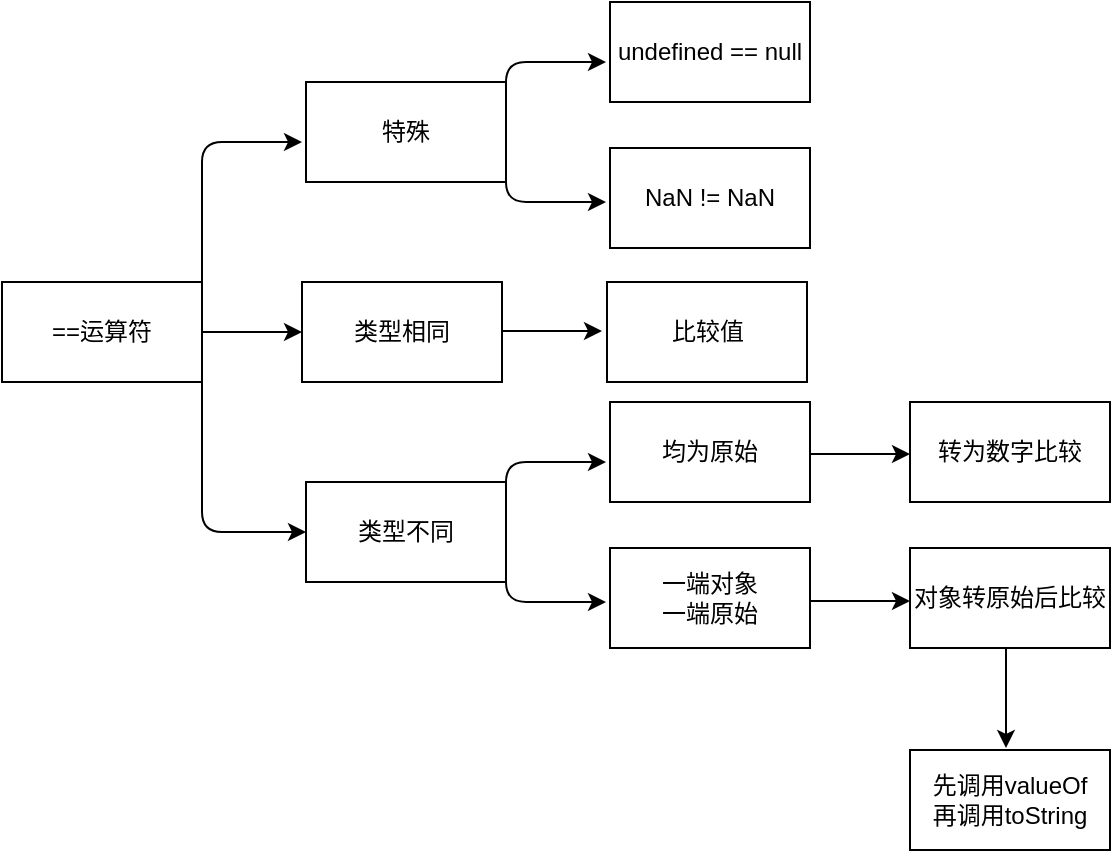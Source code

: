 <mxfile>
    <diagram id="M8A4RHOV9gUAENp755q7" name="第 1 页">
        <mxGraphModel dx="835" dy="405" grid="1" gridSize="10" guides="1" tooltips="1" connect="1" arrows="1" fold="1" page="1" pageScale="1" pageWidth="827" pageHeight="1169" math="0" shadow="0">
            <root>
                <mxCell id="0"/>
                <mxCell id="1" parent="0"/>
                <mxCell id="2" value="==运算符" style="rounded=0;whiteSpace=wrap;html=1;" parent="1" vertex="1">
                    <mxGeometry x="10" y="230" width="100" height="50" as="geometry"/>
                </mxCell>
                <mxCell id="31" value="" style="endArrow=classic;html=1;" edge="1" parent="1">
                    <mxGeometry width="50" height="50" relative="1" as="geometry">
                        <mxPoint x="110" y="240" as="sourcePoint"/>
                        <mxPoint x="160" y="160" as="targetPoint"/>
                        <Array as="points">
                            <mxPoint x="110" y="160"/>
                        </Array>
                    </mxGeometry>
                </mxCell>
                <mxCell id="32" value="" style="endArrow=classic;html=1;" edge="1" parent="1">
                    <mxGeometry width="50" height="50" relative="1" as="geometry">
                        <mxPoint x="262" y="140" as="sourcePoint"/>
                        <mxPoint x="312" y="190" as="targetPoint"/>
                        <Array as="points">
                            <mxPoint x="262" y="190"/>
                            <mxPoint x="302" y="190"/>
                        </Array>
                    </mxGeometry>
                </mxCell>
                <mxCell id="33" value="" style="endArrow=classic;html=1;exitX=1;exitY=0.5;exitDx=0;exitDy=0;" edge="1" parent="1" source="2">
                    <mxGeometry width="50" height="50" relative="1" as="geometry">
                        <mxPoint x="110" y="260" as="sourcePoint"/>
                        <mxPoint x="160" y="255" as="targetPoint"/>
                    </mxGeometry>
                </mxCell>
                <mxCell id="34" value="特殊" style="rounded=0;whiteSpace=wrap;html=1;" vertex="1" parent="1">
                    <mxGeometry x="162" y="130" width="100" height="50" as="geometry"/>
                </mxCell>
                <mxCell id="35" value="类型相同" style="rounded=0;whiteSpace=wrap;html=1;" vertex="1" parent="1">
                    <mxGeometry x="160" y="230" width="100" height="50" as="geometry"/>
                </mxCell>
                <mxCell id="36" value="类型不同" style="rounded=0;whiteSpace=wrap;html=1;" vertex="1" parent="1">
                    <mxGeometry x="162" y="330" width="100" height="50" as="geometry"/>
                </mxCell>
                <mxCell id="37" value="" style="endArrow=classic;html=1;" edge="1" parent="1">
                    <mxGeometry width="50" height="50" relative="1" as="geometry">
                        <mxPoint x="262" y="170" as="sourcePoint"/>
                        <mxPoint x="312" y="120" as="targetPoint"/>
                        <Array as="points">
                            <mxPoint x="262" y="120"/>
                        </Array>
                    </mxGeometry>
                </mxCell>
                <mxCell id="39" value="undefined == null" style="rounded=0;whiteSpace=wrap;html=1;" vertex="1" parent="1">
                    <mxGeometry x="314" y="90" width="100" height="50" as="geometry"/>
                </mxCell>
                <mxCell id="40" value="NaN != NaN" style="rounded=0;whiteSpace=wrap;html=1;" vertex="1" parent="1">
                    <mxGeometry x="314" y="163" width="100" height="50" as="geometry"/>
                </mxCell>
                <mxCell id="42" value="" style="endArrow=classic;html=1;exitX=1;exitY=1;exitDx=0;exitDy=0;entryX=0;entryY=0.5;entryDx=0;entryDy=0;" edge="1" parent="1" source="2" target="36">
                    <mxGeometry width="50" height="50" relative="1" as="geometry">
                        <mxPoint x="110" y="370" as="sourcePoint"/>
                        <mxPoint x="160" y="370" as="targetPoint"/>
                        <Array as="points">
                            <mxPoint x="110" y="355"/>
                        </Array>
                    </mxGeometry>
                </mxCell>
                <mxCell id="43" value="" style="endArrow=classic;html=1;exitX=1;exitY=0.5;exitDx=0;exitDy=0;" edge="1" parent="1">
                    <mxGeometry width="50" height="50" relative="1" as="geometry">
                        <mxPoint x="260" y="254.5" as="sourcePoint"/>
                        <mxPoint x="310" y="254.5" as="targetPoint"/>
                    </mxGeometry>
                </mxCell>
                <mxCell id="44" value="比较值" style="rounded=0;whiteSpace=wrap;html=1;" vertex="1" parent="1">
                    <mxGeometry x="312.5" y="230" width="100" height="50" as="geometry"/>
                </mxCell>
                <mxCell id="45" value="" style="endArrow=classic;html=1;" edge="1" parent="1">
                    <mxGeometry width="50" height="50" relative="1" as="geometry">
                        <mxPoint x="262" y="340" as="sourcePoint"/>
                        <mxPoint x="312" y="390" as="targetPoint"/>
                        <Array as="points">
                            <mxPoint x="262" y="390"/>
                            <mxPoint x="302" y="390"/>
                        </Array>
                    </mxGeometry>
                </mxCell>
                <mxCell id="46" value="" style="endArrow=classic;html=1;" edge="1" parent="1">
                    <mxGeometry width="50" height="50" relative="1" as="geometry">
                        <mxPoint x="262" y="370" as="sourcePoint"/>
                        <mxPoint x="312" y="320" as="targetPoint"/>
                        <Array as="points">
                            <mxPoint x="262" y="320"/>
                        </Array>
                    </mxGeometry>
                </mxCell>
                <mxCell id="47" value="均为原始" style="rounded=0;whiteSpace=wrap;html=1;" vertex="1" parent="1">
                    <mxGeometry x="314" y="290" width="100" height="50" as="geometry"/>
                </mxCell>
                <mxCell id="48" value="一端对象&lt;br&gt;一端原始" style="rounded=0;whiteSpace=wrap;html=1;" vertex="1" parent="1">
                    <mxGeometry x="314" y="363" width="100" height="50" as="geometry"/>
                </mxCell>
                <mxCell id="49" value="" style="endArrow=classic;html=1;" edge="1" parent="1">
                    <mxGeometry width="50" height="50" relative="1" as="geometry">
                        <mxPoint x="414" y="316" as="sourcePoint"/>
                        <mxPoint x="464" y="316" as="targetPoint"/>
                    </mxGeometry>
                </mxCell>
                <mxCell id="50" value="转为数字比较" style="rounded=0;whiteSpace=wrap;html=1;" vertex="1" parent="1">
                    <mxGeometry x="464" y="290" width="100" height="50" as="geometry"/>
                </mxCell>
                <mxCell id="51" value="" style="endArrow=classic;html=1;" edge="1" parent="1">
                    <mxGeometry width="50" height="50" relative="1" as="geometry">
                        <mxPoint x="414" y="389.5" as="sourcePoint"/>
                        <mxPoint x="464" y="389.5" as="targetPoint"/>
                    </mxGeometry>
                </mxCell>
                <mxCell id="52" value="对象转原始后比较" style="rounded=0;whiteSpace=wrap;html=1;" vertex="1" parent="1">
                    <mxGeometry x="464" y="363" width="100" height="50" as="geometry"/>
                </mxCell>
                <mxCell id="53" value="" style="endArrow=classic;html=1;" edge="1" parent="1">
                    <mxGeometry width="50" height="50" relative="1" as="geometry">
                        <mxPoint x="512" y="413" as="sourcePoint"/>
                        <mxPoint x="512" y="463" as="targetPoint"/>
                    </mxGeometry>
                </mxCell>
                <mxCell id="55" value="先调用valueOf&lt;br&gt;再调用toString" style="rounded=0;whiteSpace=wrap;html=1;" vertex="1" parent="1">
                    <mxGeometry x="464" y="464" width="100" height="50" as="geometry"/>
                </mxCell>
            </root>
        </mxGraphModel>
    </diagram>
</mxfile>